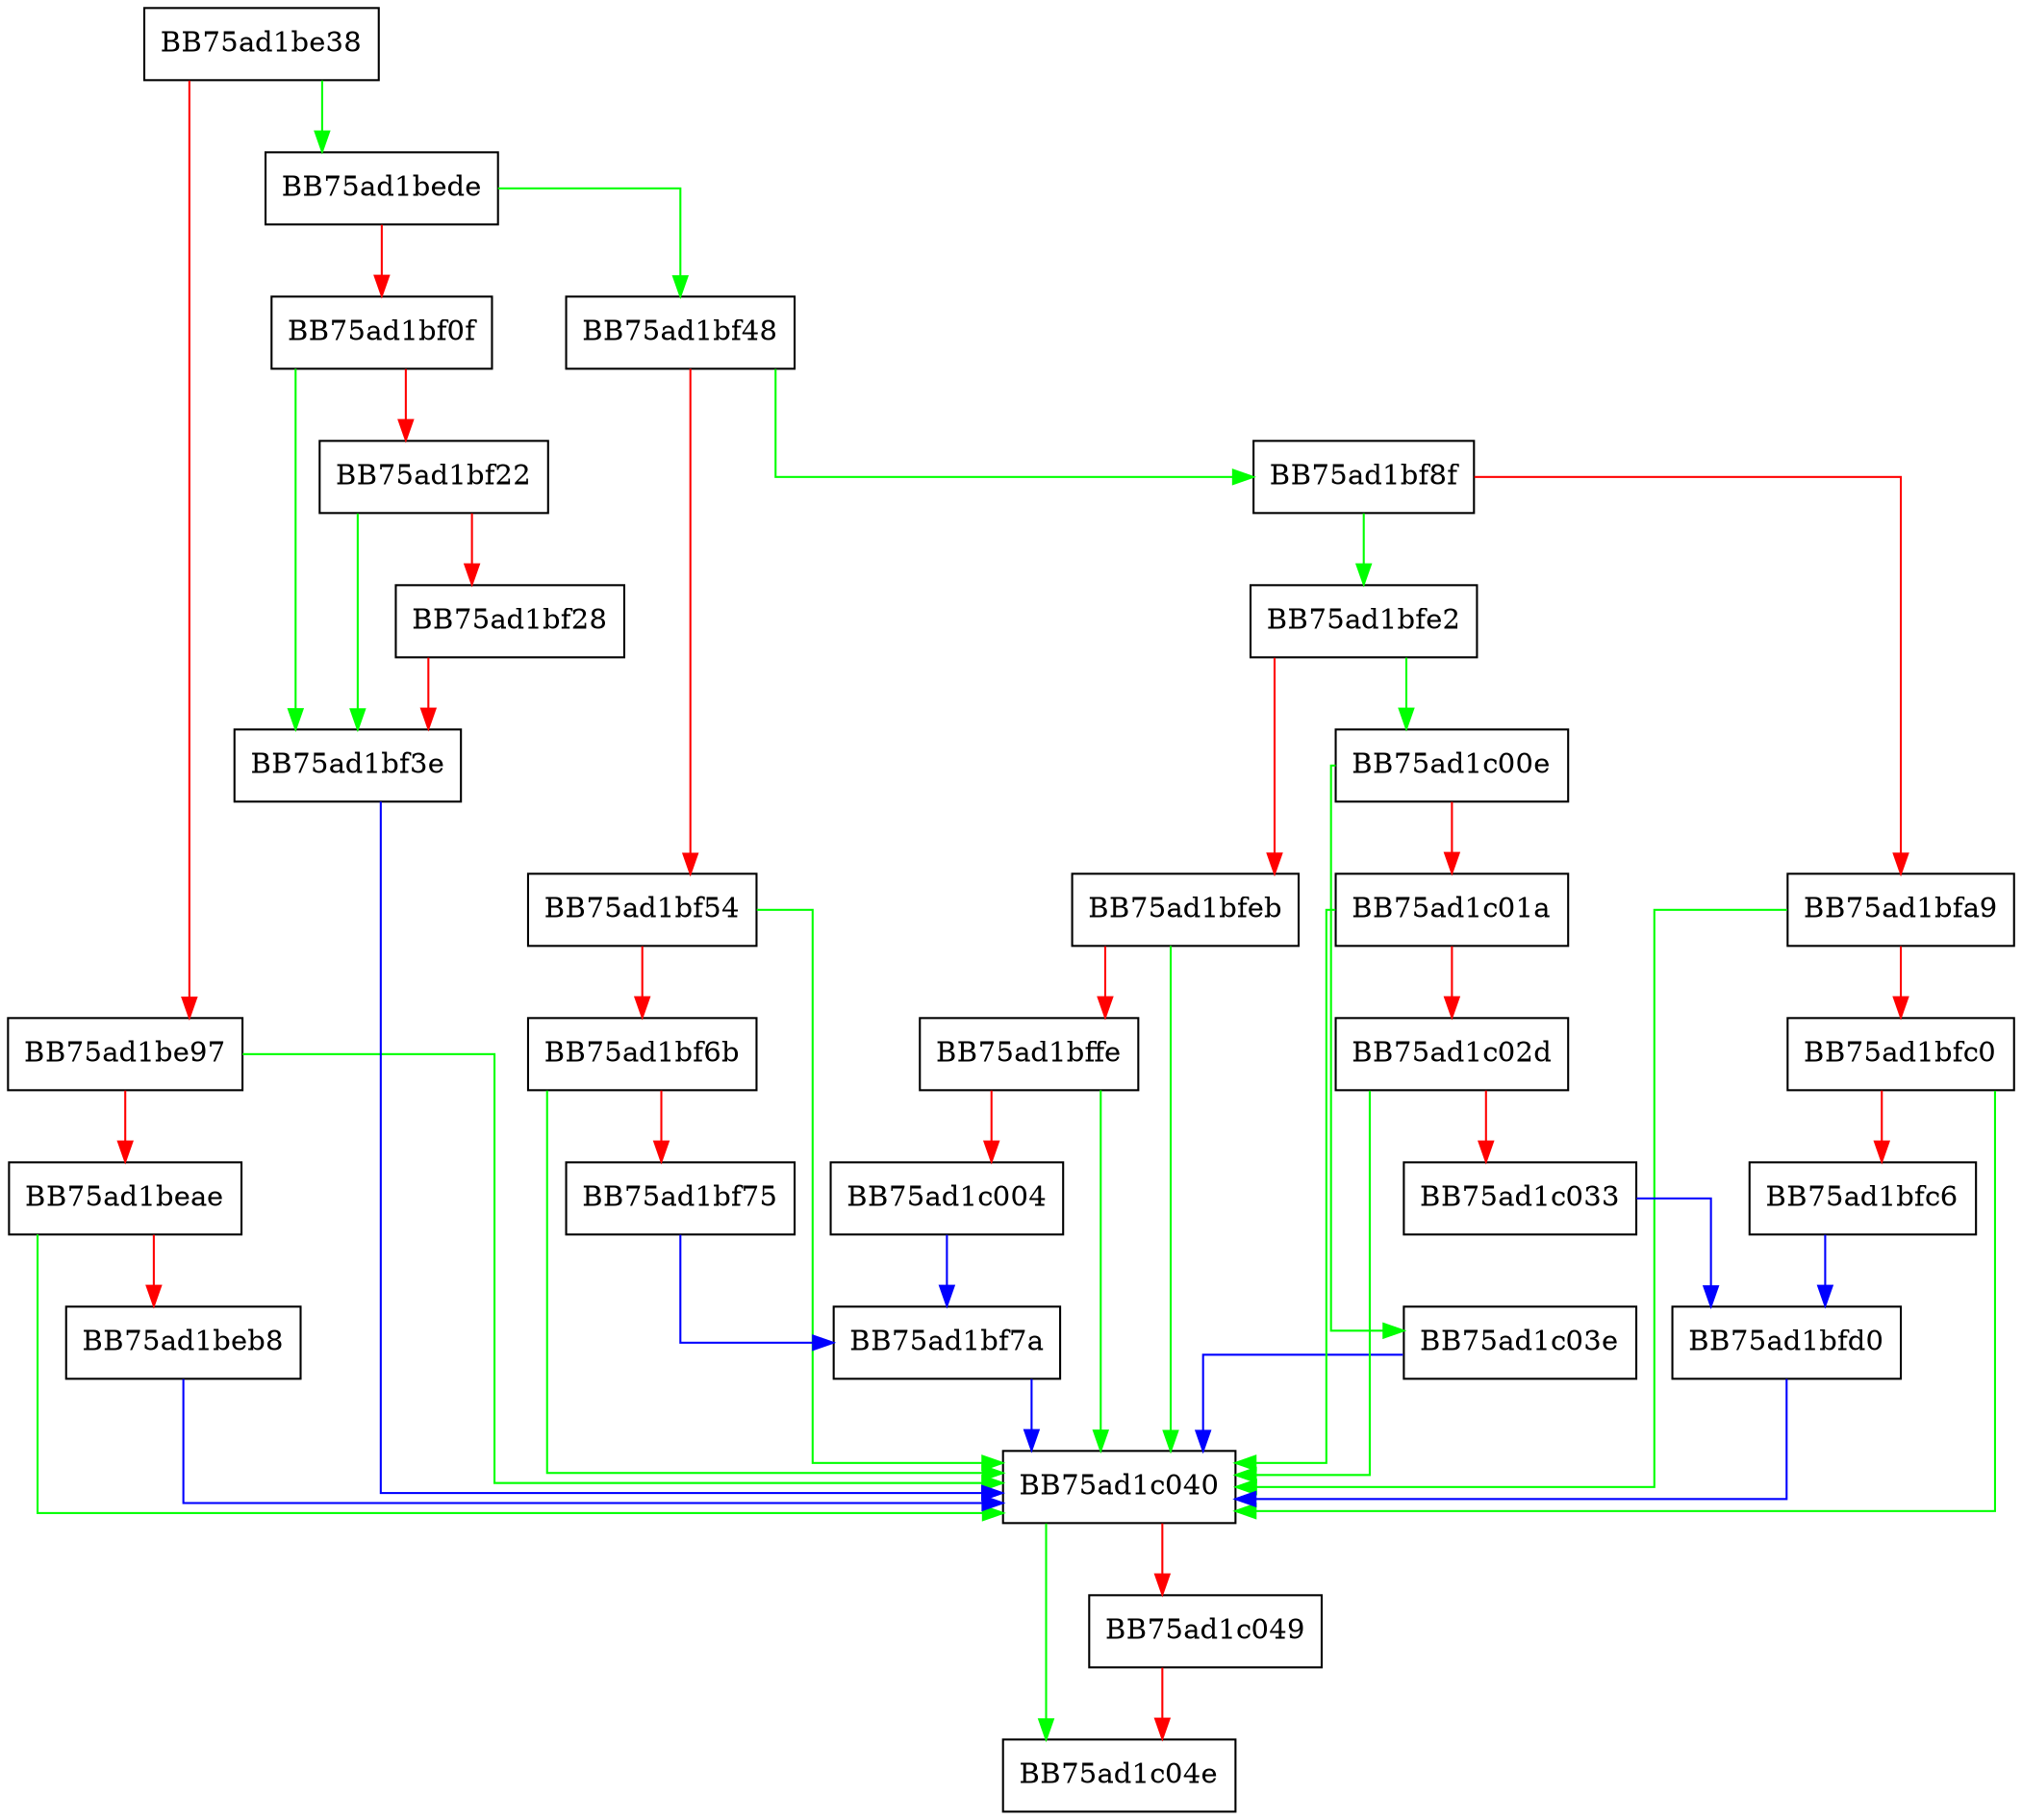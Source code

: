 digraph ReadBlock {
  node [shape="box"];
  graph [splines=ortho];
  BB75ad1be38 -> BB75ad1bede [color="green"];
  BB75ad1be38 -> BB75ad1be97 [color="red"];
  BB75ad1be97 -> BB75ad1c040 [color="green"];
  BB75ad1be97 -> BB75ad1beae [color="red"];
  BB75ad1beae -> BB75ad1c040 [color="green"];
  BB75ad1beae -> BB75ad1beb8 [color="red"];
  BB75ad1beb8 -> BB75ad1c040 [color="blue"];
  BB75ad1bede -> BB75ad1bf48 [color="green"];
  BB75ad1bede -> BB75ad1bf0f [color="red"];
  BB75ad1bf0f -> BB75ad1bf3e [color="green"];
  BB75ad1bf0f -> BB75ad1bf22 [color="red"];
  BB75ad1bf22 -> BB75ad1bf3e [color="green"];
  BB75ad1bf22 -> BB75ad1bf28 [color="red"];
  BB75ad1bf28 -> BB75ad1bf3e [color="red"];
  BB75ad1bf3e -> BB75ad1c040 [color="blue"];
  BB75ad1bf48 -> BB75ad1bf8f [color="green"];
  BB75ad1bf48 -> BB75ad1bf54 [color="red"];
  BB75ad1bf54 -> BB75ad1c040 [color="green"];
  BB75ad1bf54 -> BB75ad1bf6b [color="red"];
  BB75ad1bf6b -> BB75ad1c040 [color="green"];
  BB75ad1bf6b -> BB75ad1bf75 [color="red"];
  BB75ad1bf75 -> BB75ad1bf7a [color="blue"];
  BB75ad1bf7a -> BB75ad1c040 [color="blue"];
  BB75ad1bf8f -> BB75ad1bfe2 [color="green"];
  BB75ad1bf8f -> BB75ad1bfa9 [color="red"];
  BB75ad1bfa9 -> BB75ad1c040 [color="green"];
  BB75ad1bfa9 -> BB75ad1bfc0 [color="red"];
  BB75ad1bfc0 -> BB75ad1c040 [color="green"];
  BB75ad1bfc0 -> BB75ad1bfc6 [color="red"];
  BB75ad1bfc6 -> BB75ad1bfd0 [color="blue"];
  BB75ad1bfd0 -> BB75ad1c040 [color="blue"];
  BB75ad1bfe2 -> BB75ad1c00e [color="green"];
  BB75ad1bfe2 -> BB75ad1bfeb [color="red"];
  BB75ad1bfeb -> BB75ad1c040 [color="green"];
  BB75ad1bfeb -> BB75ad1bffe [color="red"];
  BB75ad1bffe -> BB75ad1c040 [color="green"];
  BB75ad1bffe -> BB75ad1c004 [color="red"];
  BB75ad1c004 -> BB75ad1bf7a [color="blue"];
  BB75ad1c00e -> BB75ad1c03e [color="green"];
  BB75ad1c00e -> BB75ad1c01a [color="red"];
  BB75ad1c01a -> BB75ad1c040 [color="green"];
  BB75ad1c01a -> BB75ad1c02d [color="red"];
  BB75ad1c02d -> BB75ad1c040 [color="green"];
  BB75ad1c02d -> BB75ad1c033 [color="red"];
  BB75ad1c033 -> BB75ad1bfd0 [color="blue"];
  BB75ad1c03e -> BB75ad1c040 [color="blue"];
  BB75ad1c040 -> BB75ad1c04e [color="green"];
  BB75ad1c040 -> BB75ad1c049 [color="red"];
  BB75ad1c049 -> BB75ad1c04e [color="red"];
}